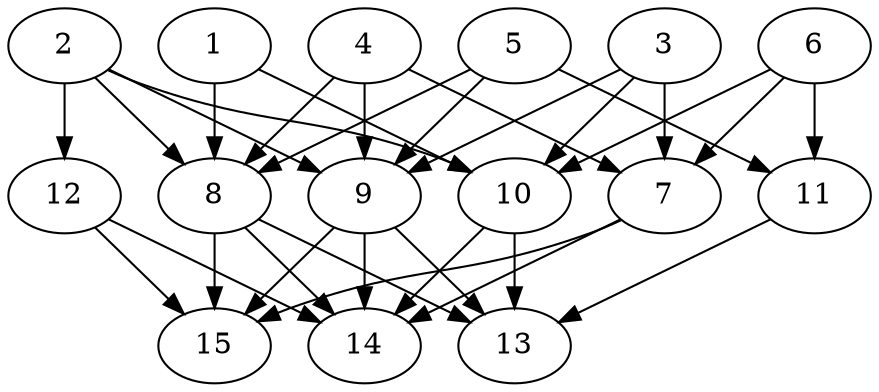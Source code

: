 // DAG automatically generated by daggen at Thu Oct  3 13:59:26 2019
// ./daggen --dot -n 15 --ccr 0.4 --fat 0.7 --regular 0.9 --density 0.9 --mindata 5242880 --maxdata 52428800 
digraph G {
  1 [size="128317440", alpha="0.15", expect_size="51326976"] 
  1 -> 8 [size ="51326976"]
  1 -> 10 [size ="51326976"]
  2 [size="46819840", alpha="0.06", expect_size="18727936"] 
  2 -> 8 [size ="18727936"]
  2 -> 9 [size ="18727936"]
  2 -> 10 [size ="18727936"]
  2 -> 12 [size ="18727936"]
  3 [size="20556800", alpha="0.03", expect_size="8222720"] 
  3 -> 7 [size ="8222720"]
  3 -> 9 [size ="8222720"]
  3 -> 10 [size ="8222720"]
  4 [size="107645440", alpha="0.01", expect_size="43058176"] 
  4 -> 7 [size ="43058176"]
  4 -> 8 [size ="43058176"]
  4 -> 9 [size ="43058176"]
  5 [size="66158080", alpha="0.01", expect_size="26463232"] 
  5 -> 8 [size ="26463232"]
  5 -> 9 [size ="26463232"]
  5 -> 11 [size ="26463232"]
  6 [size="25989120", alpha="0.06", expect_size="10395648"] 
  6 -> 7 [size ="10395648"]
  6 -> 10 [size ="10395648"]
  6 -> 11 [size ="10395648"]
  7 [size="72279040", alpha="0.14", expect_size="28911616"] 
  7 -> 14 [size ="28911616"]
  7 -> 15 [size ="28911616"]
  8 [size="64898560", alpha="0.08", expect_size="25959424"] 
  8 -> 13 [size ="25959424"]
  8 -> 14 [size ="25959424"]
  8 -> 15 [size ="25959424"]
  9 [size="111155200", alpha="0.01", expect_size="44462080"] 
  9 -> 13 [size ="44462080"]
  9 -> 14 [size ="44462080"]
  9 -> 15 [size ="44462080"]
  10 [size="15290880", alpha="0.18", expect_size="6116352"] 
  10 -> 13 [size ="6116352"]
  10 -> 14 [size ="6116352"]
  11 [size="113064960", alpha="0.17", expect_size="45225984"] 
  11 -> 13 [size ="45225984"]
  12 [size="81907200", alpha="0.18", expect_size="32762880"] 
  12 -> 14 [size ="32762880"]
  12 -> 15 [size ="32762880"]
  13 [size="115865600", alpha="0.19", expect_size="46346240"] 
  14 [size="18311680", alpha="0.07", expect_size="7324672"] 
  15 [size="24619520", alpha="0.14", expect_size="9847808"] 
}
